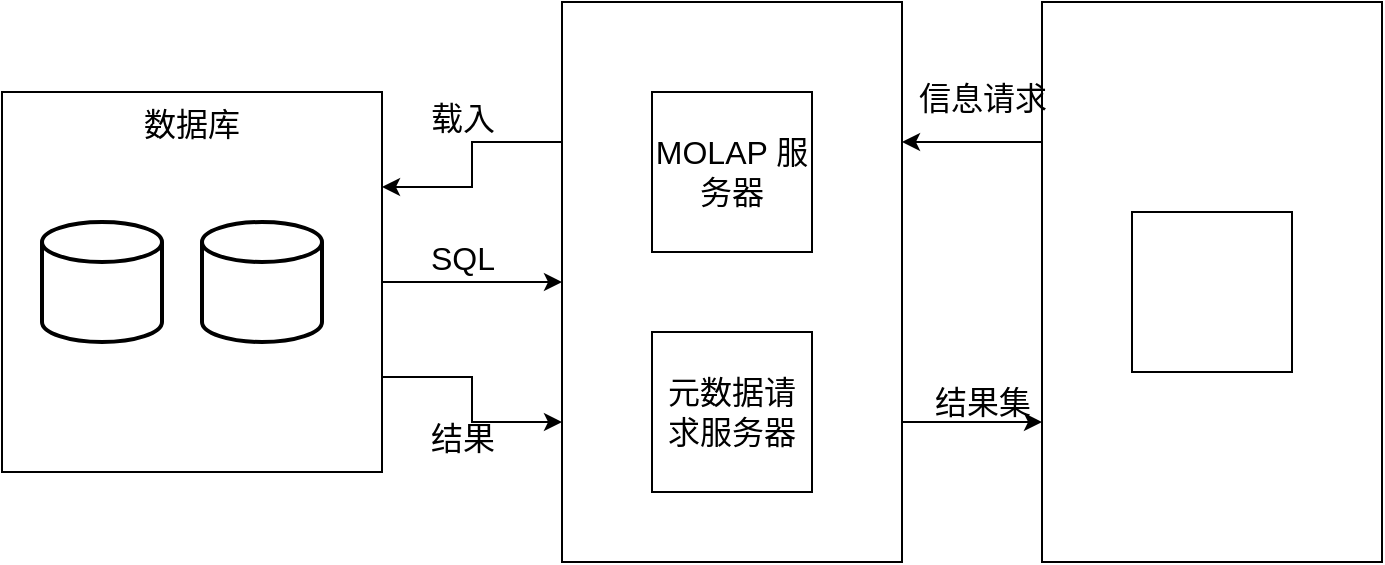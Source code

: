 <mxfile version="21.3.5" type="github">
  <diagram name="Page-1" id="zoyLQBMpjC1JwWB8Ujel">
    <mxGraphModel dx="1434" dy="760" grid="1" gridSize="10" guides="1" tooltips="1" connect="1" arrows="1" fold="1" page="1" pageScale="1" pageWidth="900" pageHeight="1600" math="0" shadow="0">
      <root>
        <mxCell id="0" />
        <mxCell id="1" parent="0" />
        <mxCell id="myBEYGF3AN6niEe-FZO3-14" style="edgeStyle=orthogonalEdgeStyle;rounded=0;orthogonalLoop=1;jettySize=auto;html=1;exitX=1;exitY=0.75;exitDx=0;exitDy=0;entryX=0;entryY=0.75;entryDx=0;entryDy=0;fontSize=16;" edge="1" parent="1" source="myBEYGF3AN6niEe-FZO3-2" target="myBEYGF3AN6niEe-FZO3-3">
          <mxGeometry relative="1" as="geometry" />
        </mxCell>
        <mxCell id="myBEYGF3AN6niEe-FZO3-17" style="edgeStyle=orthogonalEdgeStyle;rounded=0;orthogonalLoop=1;jettySize=auto;html=1;exitX=1;exitY=0.5;exitDx=0;exitDy=0;entryX=0;entryY=0.5;entryDx=0;entryDy=0;fontSize=16;" edge="1" parent="1" source="myBEYGF3AN6niEe-FZO3-2" target="myBEYGF3AN6niEe-FZO3-3">
          <mxGeometry relative="1" as="geometry" />
        </mxCell>
        <mxCell id="myBEYGF3AN6niEe-FZO3-2" value="&lt;div style=&quot;font-size: 16px;&quot;&gt;数据库&lt;/div&gt;" style="whiteSpace=wrap;html=1;aspect=fixed;align=center;horizontal=1;fontStyle=0;verticalAlign=top;fontSize=16;" vertex="1" parent="1">
          <mxGeometry x="80" y="280" width="190" height="190" as="geometry" />
        </mxCell>
        <mxCell id="myBEYGF3AN6niEe-FZO3-13" style="edgeStyle=orthogonalEdgeStyle;rounded=0;orthogonalLoop=1;jettySize=auto;html=1;exitX=1;exitY=0.75;exitDx=0;exitDy=0;entryX=0;entryY=0.75;entryDx=0;entryDy=0;fontSize=16;" edge="1" parent="1" source="myBEYGF3AN6niEe-FZO3-3" target="myBEYGF3AN6niEe-FZO3-4">
          <mxGeometry relative="1" as="geometry" />
        </mxCell>
        <mxCell id="myBEYGF3AN6niEe-FZO3-16" style="edgeStyle=orthogonalEdgeStyle;rounded=0;orthogonalLoop=1;jettySize=auto;html=1;exitX=0;exitY=0.25;exitDx=0;exitDy=0;entryX=1;entryY=0.25;entryDx=0;entryDy=0;fontSize=16;" edge="1" parent="1" source="myBEYGF3AN6niEe-FZO3-3" target="myBEYGF3AN6niEe-FZO3-2">
          <mxGeometry relative="1" as="geometry" />
        </mxCell>
        <mxCell id="myBEYGF3AN6niEe-FZO3-3" value="" style="rounded=0;whiteSpace=wrap;html=1;fontSize=16;" vertex="1" parent="1">
          <mxGeometry x="360" y="235" width="170" height="280" as="geometry" />
        </mxCell>
        <mxCell id="myBEYGF3AN6niEe-FZO3-12" style="edgeStyle=orthogonalEdgeStyle;rounded=0;orthogonalLoop=1;jettySize=auto;html=1;exitX=0;exitY=0.25;exitDx=0;exitDy=0;entryX=1;entryY=0.25;entryDx=0;entryDy=0;fontSize=16;" edge="1" parent="1" source="myBEYGF3AN6niEe-FZO3-4" target="myBEYGF3AN6niEe-FZO3-3">
          <mxGeometry relative="1" as="geometry" />
        </mxCell>
        <mxCell id="myBEYGF3AN6niEe-FZO3-4" value="前端工具" style="rounded=0;whiteSpace=wrap;html=1;fontSize=16;" vertex="1" parent="1">
          <mxGeometry x="600" y="235" width="170" height="280" as="geometry" />
        </mxCell>
        <mxCell id="myBEYGF3AN6niEe-FZO3-5" value="MOLAP 服务器" style="whiteSpace=wrap;html=1;aspect=fixed;fontSize=16;" vertex="1" parent="1">
          <mxGeometry x="405" y="280" width="80" height="80" as="geometry" />
        </mxCell>
        <mxCell id="myBEYGF3AN6niEe-FZO3-6" value="元数据请求服务器" style="whiteSpace=wrap;html=1;aspect=fixed;fontSize=16;" vertex="1" parent="1">
          <mxGeometry x="405" y="400" width="80" height="80" as="geometry" />
        </mxCell>
        <mxCell id="myBEYGF3AN6niEe-FZO3-7" value="" style="whiteSpace=wrap;html=1;aspect=fixed;fontSize=16;" vertex="1" parent="1">
          <mxGeometry x="645" y="340" width="80" height="80" as="geometry" />
        </mxCell>
        <mxCell id="myBEYGF3AN6niEe-FZO3-8" value="" style="strokeWidth=2;html=1;shape=mxgraph.flowchart.database;whiteSpace=wrap;fontSize=16;" vertex="1" parent="1">
          <mxGeometry x="180" y="345" width="60" height="60" as="geometry" />
        </mxCell>
        <mxCell id="myBEYGF3AN6niEe-FZO3-9" value="" style="strokeWidth=2;html=1;shape=mxgraph.flowchart.database;whiteSpace=wrap;fontSize=16;" vertex="1" parent="1">
          <mxGeometry x="100" y="345" width="60" height="60" as="geometry" />
        </mxCell>
        <mxCell id="myBEYGF3AN6niEe-FZO3-18" value="信息请求" style="text;html=1;align=center;verticalAlign=middle;resizable=0;points=[];autosize=1;strokeColor=none;fillColor=none;fontSize=16;" vertex="1" parent="1">
          <mxGeometry x="525" y="268" width="90" height="30" as="geometry" />
        </mxCell>
        <mxCell id="myBEYGF3AN6niEe-FZO3-19" value="结果集" style="text;html=1;align=center;verticalAlign=middle;resizable=0;points=[];autosize=1;strokeColor=none;fillColor=none;fontSize=16;" vertex="1" parent="1">
          <mxGeometry x="535" y="420" width="70" height="30" as="geometry" />
        </mxCell>
        <mxCell id="myBEYGF3AN6niEe-FZO3-20" value="SQL" style="text;html=1;align=center;verticalAlign=middle;resizable=0;points=[];autosize=1;strokeColor=none;fillColor=none;fontSize=16;" vertex="1" parent="1">
          <mxGeometry x="280" y="348" width="60" height="30" as="geometry" />
        </mxCell>
        <mxCell id="myBEYGF3AN6niEe-FZO3-21" value="载入" style="text;html=1;align=center;verticalAlign=middle;resizable=0;points=[];autosize=1;strokeColor=none;fillColor=none;fontSize=16;" vertex="1" parent="1">
          <mxGeometry x="280" y="278" width="60" height="30" as="geometry" />
        </mxCell>
        <mxCell id="myBEYGF3AN6niEe-FZO3-22" value="结果" style="text;html=1;align=center;verticalAlign=middle;resizable=0;points=[];autosize=1;strokeColor=none;fillColor=none;fontSize=16;" vertex="1" parent="1">
          <mxGeometry x="280" y="438" width="60" height="30" as="geometry" />
        </mxCell>
      </root>
    </mxGraphModel>
  </diagram>
</mxfile>
